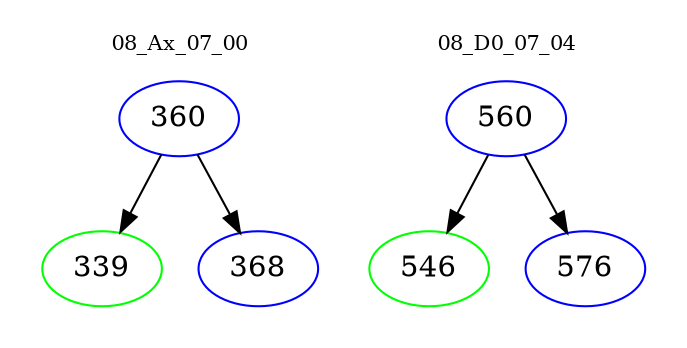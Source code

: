 digraph{
subgraph cluster_0 {
color = white
label = "08_Ax_07_00";
fontsize=10;
T0_360 [label="360", color="blue"]
T0_360 -> T0_339 [color="black"]
T0_339 [label="339", color="green"]
T0_360 -> T0_368 [color="black"]
T0_368 [label="368", color="blue"]
}
subgraph cluster_1 {
color = white
label = "08_D0_07_04";
fontsize=10;
T1_560 [label="560", color="blue"]
T1_560 -> T1_546 [color="black"]
T1_546 [label="546", color="green"]
T1_560 -> T1_576 [color="black"]
T1_576 [label="576", color="blue"]
}
}

